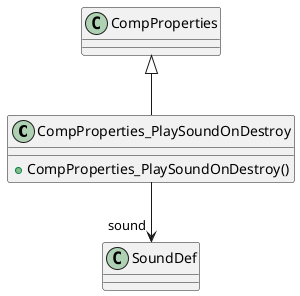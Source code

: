 @startuml
class CompProperties_PlaySoundOnDestroy {
    + CompProperties_PlaySoundOnDestroy()
}
CompProperties <|-- CompProperties_PlaySoundOnDestroy
CompProperties_PlaySoundOnDestroy --> "sound" SoundDef
@enduml
